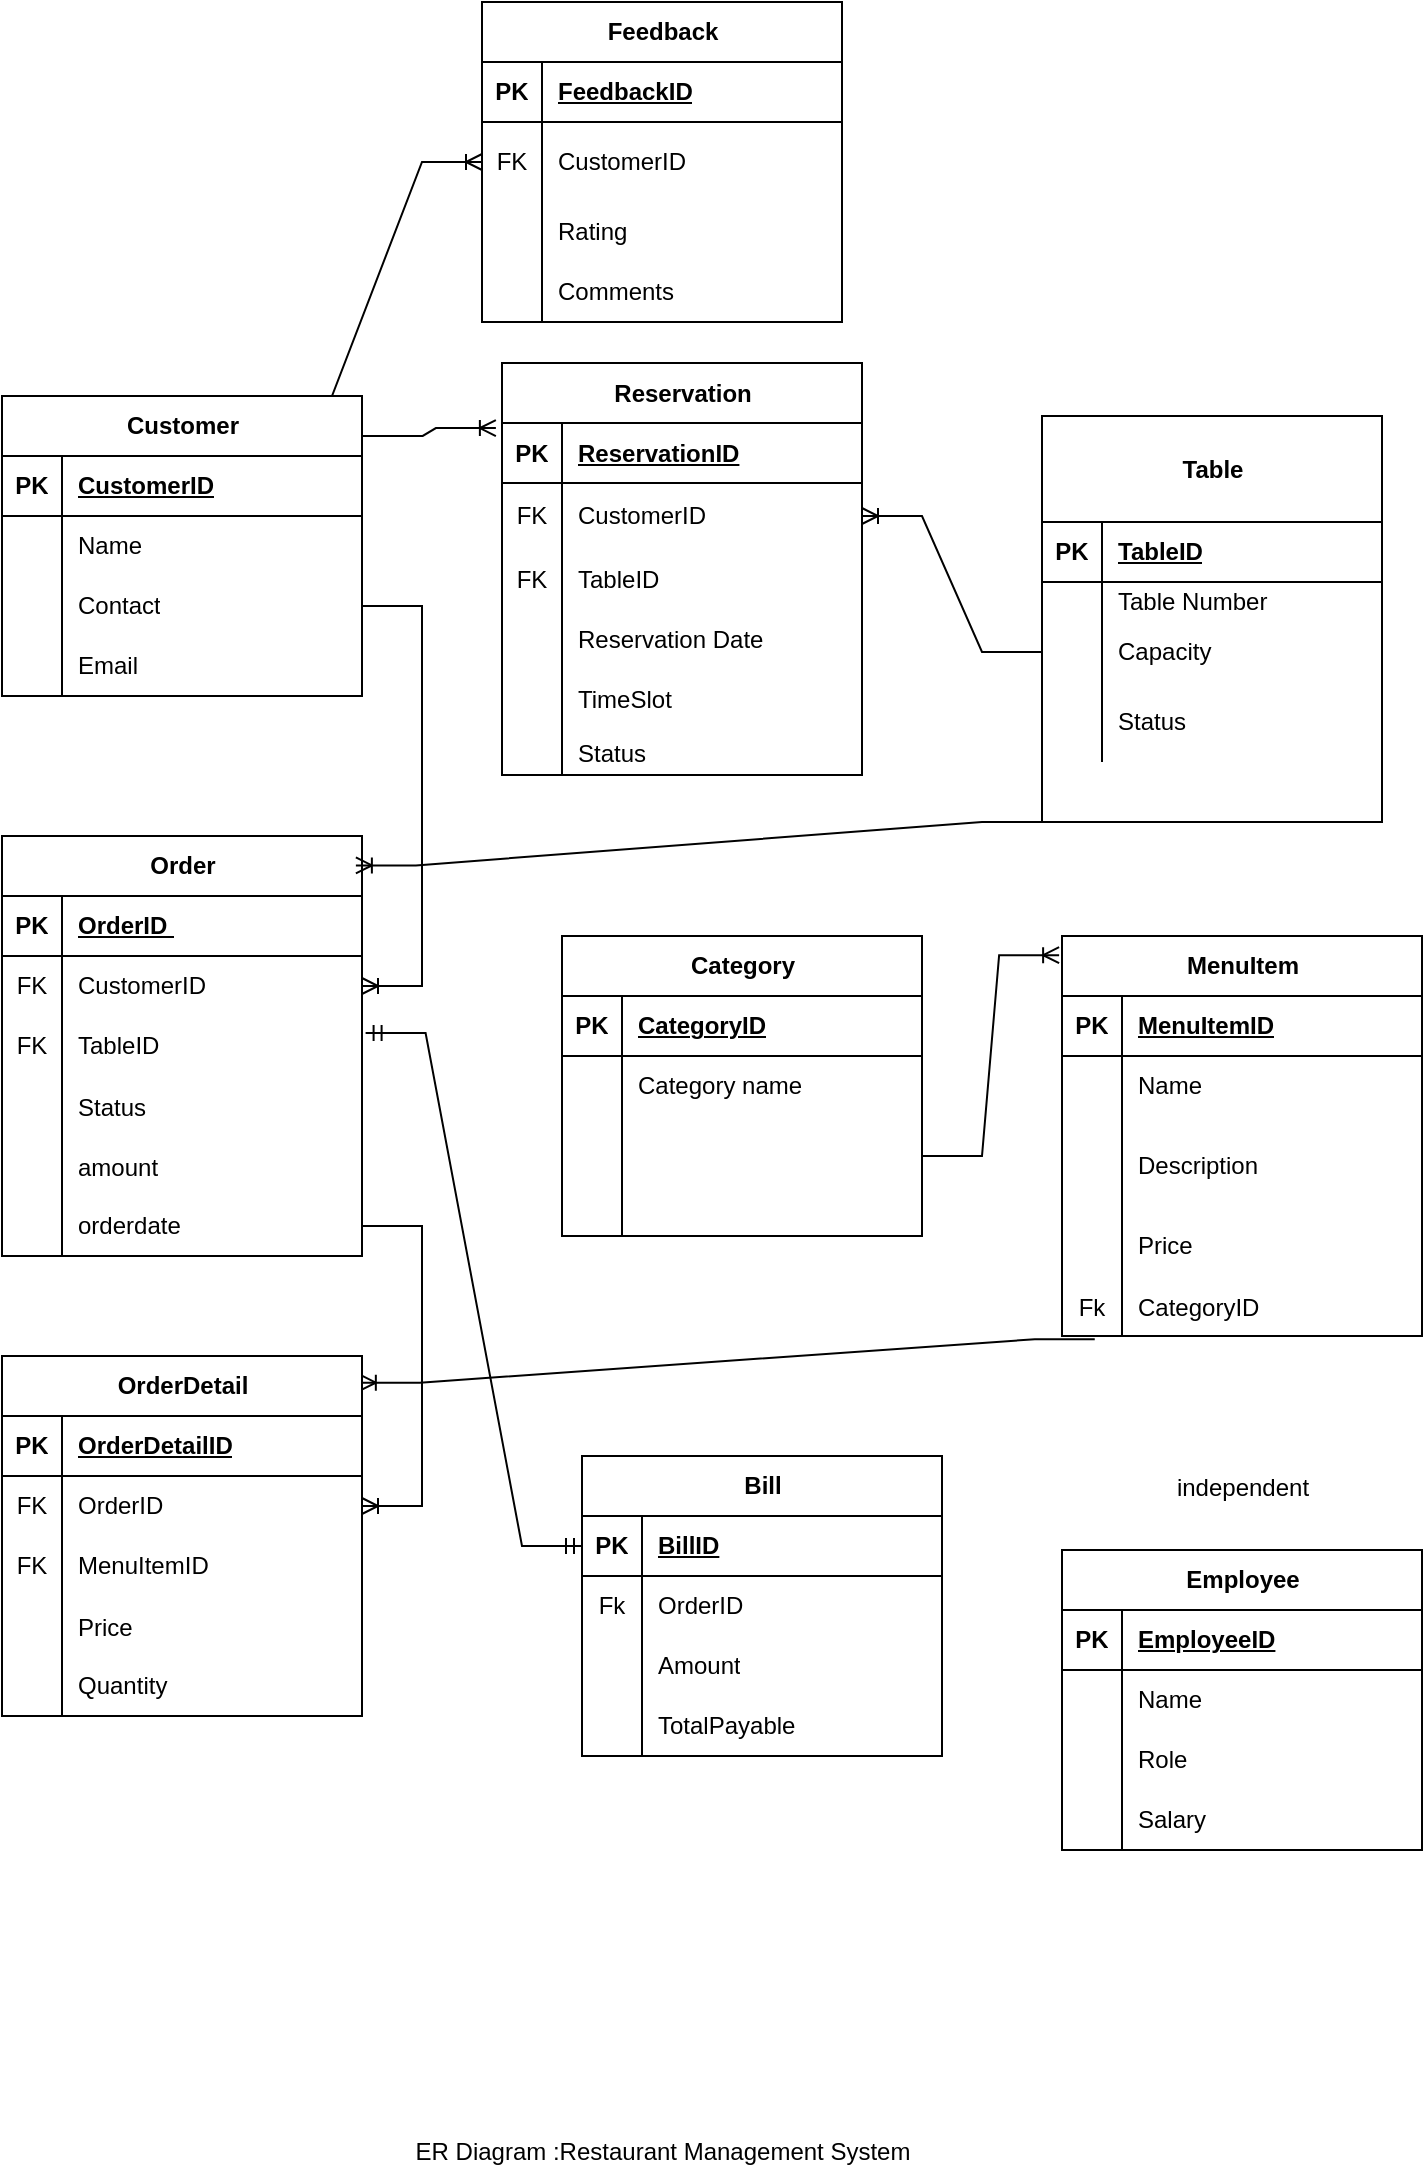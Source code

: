 <mxfile version="27.1.6">
  <diagram name="Page-1" id="VaC2xtaPojPF_uDMDgCk">
    <mxGraphModel dx="846" dy="432" grid="1" gridSize="10" guides="1" tooltips="1" connect="1" arrows="1" fold="1" page="1" pageScale="1" pageWidth="827" pageHeight="1169" math="0" shadow="0">
      <root>
        <mxCell id="0" />
        <mxCell id="1" parent="0" />
        <mxCell id="-1v3pkE5YroytRX9XdaU-161" value="" style="edgeStyle=entityRelationEdgeStyle;fontSize=12;html=1;endArrow=ERoneToMany;rounded=0;exitX=1;exitY=0.5;exitDx=0;exitDy=0;entryX=1;entryY=0.5;entryDx=0;entryDy=0;" edge="1" parent="1" source="-1v3pkE5YroytRX9XdaU-9" target="-1v3pkE5YroytRX9XdaU-71">
          <mxGeometry width="100" height="100" relative="1" as="geometry">
            <mxPoint x="290" y="337" as="sourcePoint" />
            <mxPoint x="280" y="497" as="targetPoint" />
          </mxGeometry>
        </mxCell>
        <mxCell id="-1v3pkE5YroytRX9XdaU-2" value="Customer" style="shape=table;startSize=30;container=1;collapsible=1;childLayout=tableLayout;fixedRows=1;rowLines=0;fontStyle=1;align=center;resizeLast=1;html=1;" vertex="1" parent="1">
          <mxGeometry x="70" y="207" width="180" height="150" as="geometry">
            <mxRectangle x="70" y="207" width="90" height="30" as="alternateBounds" />
          </mxGeometry>
        </mxCell>
        <mxCell id="-1v3pkE5YroytRX9XdaU-3" value="" style="shape=tableRow;horizontal=0;startSize=0;swimlaneHead=0;swimlaneBody=0;fillColor=none;collapsible=0;dropTarget=0;points=[[0,0.5],[1,0.5]];portConstraint=eastwest;top=0;left=0;right=0;bottom=1;" vertex="1" parent="-1v3pkE5YroytRX9XdaU-2">
          <mxGeometry y="30" width="180" height="30" as="geometry" />
        </mxCell>
        <mxCell id="-1v3pkE5YroytRX9XdaU-4" value="PK" style="shape=partialRectangle;connectable=0;fillColor=none;top=0;left=0;bottom=0;right=0;fontStyle=1;overflow=hidden;whiteSpace=wrap;html=1;" vertex="1" parent="-1v3pkE5YroytRX9XdaU-3">
          <mxGeometry width="30" height="30" as="geometry">
            <mxRectangle width="30" height="30" as="alternateBounds" />
          </mxGeometry>
        </mxCell>
        <mxCell id="-1v3pkE5YroytRX9XdaU-5" value="CustomerID" style="shape=partialRectangle;connectable=0;fillColor=none;top=0;left=0;bottom=0;right=0;align=left;spacingLeft=6;fontStyle=5;overflow=hidden;whiteSpace=wrap;html=1;" vertex="1" parent="-1v3pkE5YroytRX9XdaU-3">
          <mxGeometry x="30" width="150" height="30" as="geometry">
            <mxRectangle width="150" height="30" as="alternateBounds" />
          </mxGeometry>
        </mxCell>
        <mxCell id="-1v3pkE5YroytRX9XdaU-6" value="" style="shape=tableRow;horizontal=0;startSize=0;swimlaneHead=0;swimlaneBody=0;fillColor=none;collapsible=0;dropTarget=0;points=[[0,0.5],[1,0.5]];portConstraint=eastwest;top=0;left=0;right=0;bottom=0;" vertex="1" parent="-1v3pkE5YroytRX9XdaU-2">
          <mxGeometry y="60" width="180" height="30" as="geometry" />
        </mxCell>
        <mxCell id="-1v3pkE5YroytRX9XdaU-7" value="" style="shape=partialRectangle;connectable=0;fillColor=none;top=0;left=0;bottom=0;right=0;editable=1;overflow=hidden;whiteSpace=wrap;html=1;" vertex="1" parent="-1v3pkE5YroytRX9XdaU-6">
          <mxGeometry width="30" height="30" as="geometry">
            <mxRectangle width="30" height="30" as="alternateBounds" />
          </mxGeometry>
        </mxCell>
        <mxCell id="-1v3pkE5YroytRX9XdaU-8" value="Name" style="shape=partialRectangle;connectable=0;fillColor=none;top=0;left=0;bottom=0;right=0;align=left;spacingLeft=6;overflow=hidden;whiteSpace=wrap;html=1;" vertex="1" parent="-1v3pkE5YroytRX9XdaU-6">
          <mxGeometry x="30" width="150" height="30" as="geometry">
            <mxRectangle width="150" height="30" as="alternateBounds" />
          </mxGeometry>
        </mxCell>
        <mxCell id="-1v3pkE5YroytRX9XdaU-9" value="" style="shape=tableRow;horizontal=0;startSize=0;swimlaneHead=0;swimlaneBody=0;fillColor=none;collapsible=0;dropTarget=0;points=[[0,0.5],[1,0.5]];portConstraint=eastwest;top=0;left=0;right=0;bottom=0;" vertex="1" parent="-1v3pkE5YroytRX9XdaU-2">
          <mxGeometry y="90" width="180" height="30" as="geometry" />
        </mxCell>
        <mxCell id="-1v3pkE5YroytRX9XdaU-10" value="" style="shape=partialRectangle;connectable=0;fillColor=none;top=0;left=0;bottom=0;right=0;editable=1;overflow=hidden;whiteSpace=wrap;html=1;" vertex="1" parent="-1v3pkE5YroytRX9XdaU-9">
          <mxGeometry width="30" height="30" as="geometry">
            <mxRectangle width="30" height="30" as="alternateBounds" />
          </mxGeometry>
        </mxCell>
        <mxCell id="-1v3pkE5YroytRX9XdaU-11" value="Contact" style="shape=partialRectangle;connectable=0;fillColor=none;top=0;left=0;bottom=0;right=0;align=left;spacingLeft=6;overflow=hidden;whiteSpace=wrap;html=1;" vertex="1" parent="-1v3pkE5YroytRX9XdaU-9">
          <mxGeometry x="30" width="150" height="30" as="geometry">
            <mxRectangle width="150" height="30" as="alternateBounds" />
          </mxGeometry>
        </mxCell>
        <mxCell id="-1v3pkE5YroytRX9XdaU-12" value="" style="shape=tableRow;horizontal=0;startSize=0;swimlaneHead=0;swimlaneBody=0;fillColor=none;collapsible=0;dropTarget=0;points=[[0,0.5],[1,0.5]];portConstraint=eastwest;top=0;left=0;right=0;bottom=0;" vertex="1" parent="-1v3pkE5YroytRX9XdaU-2">
          <mxGeometry y="120" width="180" height="30" as="geometry" />
        </mxCell>
        <mxCell id="-1v3pkE5YroytRX9XdaU-13" value="" style="shape=partialRectangle;connectable=0;fillColor=none;top=0;left=0;bottom=0;right=0;editable=1;overflow=hidden;whiteSpace=wrap;html=1;" vertex="1" parent="-1v3pkE5YroytRX9XdaU-12">
          <mxGeometry width="30" height="30" as="geometry">
            <mxRectangle width="30" height="30" as="alternateBounds" />
          </mxGeometry>
        </mxCell>
        <mxCell id="-1v3pkE5YroytRX9XdaU-14" value="Email" style="shape=partialRectangle;connectable=0;fillColor=none;top=0;left=0;bottom=0;right=0;align=left;spacingLeft=6;overflow=hidden;whiteSpace=wrap;html=1;" vertex="1" parent="-1v3pkE5YroytRX9XdaU-12">
          <mxGeometry x="30" width="150" height="30" as="geometry">
            <mxRectangle width="150" height="30" as="alternateBounds" />
          </mxGeometry>
        </mxCell>
        <mxCell id="-1v3pkE5YroytRX9XdaU-15" value="MenuItem" style="shape=table;startSize=30;container=1;collapsible=1;childLayout=tableLayout;fixedRows=1;rowLines=0;fontStyle=1;align=center;resizeLast=1;html=1;" vertex="1" parent="1">
          <mxGeometry x="600" y="477" width="180" height="200" as="geometry">
            <mxRectangle x="600" y="477" width="90" height="30" as="alternateBounds" />
          </mxGeometry>
        </mxCell>
        <mxCell id="-1v3pkE5YroytRX9XdaU-16" value="" style="shape=tableRow;horizontal=0;startSize=0;swimlaneHead=0;swimlaneBody=0;fillColor=none;collapsible=0;dropTarget=0;points=[[0,0.5],[1,0.5]];portConstraint=eastwest;top=0;left=0;right=0;bottom=1;" vertex="1" parent="-1v3pkE5YroytRX9XdaU-15">
          <mxGeometry y="30" width="180" height="30" as="geometry" />
        </mxCell>
        <mxCell id="-1v3pkE5YroytRX9XdaU-17" value="PK" style="shape=partialRectangle;connectable=0;fillColor=none;top=0;left=0;bottom=0;right=0;fontStyle=1;overflow=hidden;whiteSpace=wrap;html=1;" vertex="1" parent="-1v3pkE5YroytRX9XdaU-16">
          <mxGeometry width="30" height="30" as="geometry">
            <mxRectangle width="30" height="30" as="alternateBounds" />
          </mxGeometry>
        </mxCell>
        <mxCell id="-1v3pkE5YroytRX9XdaU-18" value="MenuItemID" style="shape=partialRectangle;connectable=0;fillColor=none;top=0;left=0;bottom=0;right=0;align=left;spacingLeft=6;fontStyle=5;overflow=hidden;whiteSpace=wrap;html=1;" vertex="1" parent="-1v3pkE5YroytRX9XdaU-16">
          <mxGeometry x="30" width="150" height="30" as="geometry">
            <mxRectangle width="150" height="30" as="alternateBounds" />
          </mxGeometry>
        </mxCell>
        <mxCell id="-1v3pkE5YroytRX9XdaU-19" value="" style="shape=tableRow;horizontal=0;startSize=0;swimlaneHead=0;swimlaneBody=0;fillColor=none;collapsible=0;dropTarget=0;points=[[0,0.5],[1,0.5]];portConstraint=eastwest;top=0;left=0;right=0;bottom=0;" vertex="1" parent="-1v3pkE5YroytRX9XdaU-15">
          <mxGeometry y="60" width="180" height="30" as="geometry" />
        </mxCell>
        <mxCell id="-1v3pkE5YroytRX9XdaU-20" value="" style="shape=partialRectangle;connectable=0;fillColor=none;top=0;left=0;bottom=0;right=0;editable=1;overflow=hidden;whiteSpace=wrap;html=1;" vertex="1" parent="-1v3pkE5YroytRX9XdaU-19">
          <mxGeometry width="30" height="30" as="geometry">
            <mxRectangle width="30" height="30" as="alternateBounds" />
          </mxGeometry>
        </mxCell>
        <mxCell id="-1v3pkE5YroytRX9XdaU-21" value="Name" style="shape=partialRectangle;connectable=0;fillColor=none;top=0;left=0;bottom=0;right=0;align=left;spacingLeft=6;overflow=hidden;whiteSpace=wrap;html=1;" vertex="1" parent="-1v3pkE5YroytRX9XdaU-19">
          <mxGeometry x="30" width="150" height="30" as="geometry">
            <mxRectangle width="150" height="30" as="alternateBounds" />
          </mxGeometry>
        </mxCell>
        <mxCell id="-1v3pkE5YroytRX9XdaU-22" value="" style="shape=tableRow;horizontal=0;startSize=0;swimlaneHead=0;swimlaneBody=0;fillColor=none;collapsible=0;dropTarget=0;points=[[0,0.5],[1,0.5]];portConstraint=eastwest;top=0;left=0;right=0;bottom=0;" vertex="1" parent="-1v3pkE5YroytRX9XdaU-15">
          <mxGeometry y="90" width="180" height="50" as="geometry" />
        </mxCell>
        <mxCell id="-1v3pkE5YroytRX9XdaU-23" value="" style="shape=partialRectangle;connectable=0;fillColor=none;top=0;left=0;bottom=0;right=0;editable=1;overflow=hidden;whiteSpace=wrap;html=1;" vertex="1" parent="-1v3pkE5YroytRX9XdaU-22">
          <mxGeometry width="30" height="50" as="geometry">
            <mxRectangle width="30" height="50" as="alternateBounds" />
          </mxGeometry>
        </mxCell>
        <mxCell id="-1v3pkE5YroytRX9XdaU-24" value="Description&amp;nbsp;" style="shape=partialRectangle;connectable=0;fillColor=none;top=0;left=0;bottom=0;right=0;align=left;spacingLeft=6;overflow=hidden;whiteSpace=wrap;html=1;" vertex="1" parent="-1v3pkE5YroytRX9XdaU-22">
          <mxGeometry x="30" width="150" height="50" as="geometry">
            <mxRectangle width="150" height="50" as="alternateBounds" />
          </mxGeometry>
        </mxCell>
        <mxCell id="-1v3pkE5YroytRX9XdaU-25" value="" style="shape=tableRow;horizontal=0;startSize=0;swimlaneHead=0;swimlaneBody=0;fillColor=none;collapsible=0;dropTarget=0;points=[[0,0.5],[1,0.5]];portConstraint=eastwest;top=0;left=0;right=0;bottom=0;" vertex="1" parent="-1v3pkE5YroytRX9XdaU-15">
          <mxGeometry y="140" width="180" height="30" as="geometry" />
        </mxCell>
        <mxCell id="-1v3pkE5YroytRX9XdaU-26" value="" style="shape=partialRectangle;connectable=0;fillColor=none;top=0;left=0;bottom=0;right=0;editable=1;overflow=hidden;whiteSpace=wrap;html=1;" vertex="1" parent="-1v3pkE5YroytRX9XdaU-25">
          <mxGeometry width="30" height="30" as="geometry">
            <mxRectangle width="30" height="30" as="alternateBounds" />
          </mxGeometry>
        </mxCell>
        <mxCell id="-1v3pkE5YroytRX9XdaU-27" value="Price" style="shape=partialRectangle;connectable=0;fillColor=none;top=0;left=0;bottom=0;right=0;align=left;spacingLeft=6;overflow=hidden;whiteSpace=wrap;html=1;" vertex="1" parent="-1v3pkE5YroytRX9XdaU-25">
          <mxGeometry x="30" width="150" height="30" as="geometry">
            <mxRectangle width="150" height="30" as="alternateBounds" />
          </mxGeometry>
        </mxCell>
        <mxCell id="-1v3pkE5YroytRX9XdaU-86" value="" style="shape=tableRow;horizontal=0;startSize=0;swimlaneHead=0;swimlaneBody=0;fillColor=none;collapsible=0;dropTarget=0;points=[[0,0.5],[1,0.5]];portConstraint=eastwest;top=0;left=0;right=0;bottom=0;" vertex="1" parent="-1v3pkE5YroytRX9XdaU-15">
          <mxGeometry y="170" width="180" height="30" as="geometry" />
        </mxCell>
        <mxCell id="-1v3pkE5YroytRX9XdaU-87" value="Fk" style="shape=partialRectangle;connectable=0;fillColor=none;top=0;left=0;bottom=0;right=0;editable=1;overflow=hidden;" vertex="1" parent="-1v3pkE5YroytRX9XdaU-86">
          <mxGeometry width="30" height="30" as="geometry">
            <mxRectangle width="30" height="30" as="alternateBounds" />
          </mxGeometry>
        </mxCell>
        <mxCell id="-1v3pkE5YroytRX9XdaU-88" value="CategoryID" style="shape=partialRectangle;connectable=0;fillColor=none;top=0;left=0;bottom=0;right=0;align=left;spacingLeft=6;overflow=hidden;" vertex="1" parent="-1v3pkE5YroytRX9XdaU-86">
          <mxGeometry x="30" width="150" height="30" as="geometry">
            <mxRectangle width="150" height="30" as="alternateBounds" />
          </mxGeometry>
        </mxCell>
        <mxCell id="-1v3pkE5YroytRX9XdaU-28" value="Table" style="shape=table;startSize=53;container=1;collapsible=1;childLayout=tableLayout;fixedRows=1;rowLines=0;fontStyle=1;align=center;resizeLast=1;html=1;" vertex="1" parent="1">
          <mxGeometry x="590" y="217" width="170" height="203" as="geometry">
            <mxRectangle x="590" y="217" width="70" height="30" as="alternateBounds" />
          </mxGeometry>
        </mxCell>
        <mxCell id="-1v3pkE5YroytRX9XdaU-29" value="" style="shape=tableRow;horizontal=0;startSize=0;swimlaneHead=0;swimlaneBody=0;fillColor=none;collapsible=0;dropTarget=0;points=[[0,0.5],[1,0.5]];portConstraint=eastwest;top=0;left=0;right=0;bottom=1;" vertex="1" parent="-1v3pkE5YroytRX9XdaU-28">
          <mxGeometry y="53" width="170" height="30" as="geometry" />
        </mxCell>
        <mxCell id="-1v3pkE5YroytRX9XdaU-30" value="PK" style="shape=partialRectangle;connectable=0;fillColor=none;top=0;left=0;bottom=0;right=0;fontStyle=1;overflow=hidden;whiteSpace=wrap;html=1;" vertex="1" parent="-1v3pkE5YroytRX9XdaU-29">
          <mxGeometry width="30" height="30" as="geometry">
            <mxRectangle width="30" height="30" as="alternateBounds" />
          </mxGeometry>
        </mxCell>
        <mxCell id="-1v3pkE5YroytRX9XdaU-31" value="TableID" style="shape=partialRectangle;connectable=0;fillColor=none;top=0;left=0;bottom=0;right=0;align=left;spacingLeft=6;fontStyle=5;overflow=hidden;whiteSpace=wrap;html=1;" vertex="1" parent="-1v3pkE5YroytRX9XdaU-29">
          <mxGeometry x="30" width="140" height="30" as="geometry">
            <mxRectangle width="140" height="30" as="alternateBounds" />
          </mxGeometry>
        </mxCell>
        <mxCell id="-1v3pkE5YroytRX9XdaU-32" value="" style="shape=tableRow;horizontal=0;startSize=0;swimlaneHead=0;swimlaneBody=0;fillColor=none;collapsible=0;dropTarget=0;points=[[0,0.5],[1,0.5]];portConstraint=eastwest;top=0;left=0;right=0;bottom=0;" vertex="1" parent="-1v3pkE5YroytRX9XdaU-28">
          <mxGeometry y="83" width="170" height="20" as="geometry" />
        </mxCell>
        <mxCell id="-1v3pkE5YroytRX9XdaU-33" value="" style="shape=partialRectangle;connectable=0;fillColor=none;top=0;left=0;bottom=0;right=0;editable=1;overflow=hidden;whiteSpace=wrap;html=1;" vertex="1" parent="-1v3pkE5YroytRX9XdaU-32">
          <mxGeometry width="30" height="20" as="geometry">
            <mxRectangle width="30" height="20" as="alternateBounds" />
          </mxGeometry>
        </mxCell>
        <mxCell id="-1v3pkE5YroytRX9XdaU-34" value="Table Number" style="shape=partialRectangle;connectable=0;fillColor=none;top=0;left=0;bottom=0;right=0;align=left;spacingLeft=6;overflow=hidden;whiteSpace=wrap;html=1;" vertex="1" parent="-1v3pkE5YroytRX9XdaU-32">
          <mxGeometry x="30" width="140" height="20" as="geometry">
            <mxRectangle width="140" height="20" as="alternateBounds" />
          </mxGeometry>
        </mxCell>
        <mxCell id="-1v3pkE5YroytRX9XdaU-35" value="" style="shape=tableRow;horizontal=0;startSize=0;swimlaneHead=0;swimlaneBody=0;fillColor=none;collapsible=0;dropTarget=0;points=[[0,0.5],[1,0.5]];portConstraint=eastwest;top=0;left=0;right=0;bottom=0;" vertex="1" parent="-1v3pkE5YroytRX9XdaU-28">
          <mxGeometry y="103" width="170" height="30" as="geometry" />
        </mxCell>
        <mxCell id="-1v3pkE5YroytRX9XdaU-36" value="" style="shape=partialRectangle;connectable=0;fillColor=none;top=0;left=0;bottom=0;right=0;editable=1;overflow=hidden;whiteSpace=wrap;html=1;" vertex="1" parent="-1v3pkE5YroytRX9XdaU-35">
          <mxGeometry width="30" height="30" as="geometry">
            <mxRectangle width="30" height="30" as="alternateBounds" />
          </mxGeometry>
        </mxCell>
        <mxCell id="-1v3pkE5YroytRX9XdaU-37" value="Capacity" style="shape=partialRectangle;connectable=0;fillColor=none;top=0;left=0;bottom=0;right=0;align=left;spacingLeft=6;overflow=hidden;whiteSpace=wrap;html=1;" vertex="1" parent="-1v3pkE5YroytRX9XdaU-35">
          <mxGeometry x="30" width="140" height="30" as="geometry">
            <mxRectangle width="140" height="30" as="alternateBounds" />
          </mxGeometry>
        </mxCell>
        <mxCell id="-1v3pkE5YroytRX9XdaU-38" value="" style="shape=tableRow;horizontal=0;startSize=0;swimlaneHead=0;swimlaneBody=0;fillColor=none;collapsible=0;dropTarget=0;points=[[0,0.5],[1,0.5]];portConstraint=eastwest;top=0;left=0;right=0;bottom=0;" vertex="1" parent="-1v3pkE5YroytRX9XdaU-28">
          <mxGeometry y="133" width="170" height="40" as="geometry" />
        </mxCell>
        <mxCell id="-1v3pkE5YroytRX9XdaU-39" value="" style="shape=partialRectangle;connectable=0;fillColor=none;top=0;left=0;bottom=0;right=0;editable=1;overflow=hidden;whiteSpace=wrap;html=1;" vertex="1" parent="-1v3pkE5YroytRX9XdaU-38">
          <mxGeometry width="30" height="40" as="geometry">
            <mxRectangle width="30" height="40" as="alternateBounds" />
          </mxGeometry>
        </mxCell>
        <mxCell id="-1v3pkE5YroytRX9XdaU-40" value="Status" style="shape=partialRectangle;connectable=0;fillColor=none;top=0;left=0;bottom=0;right=0;align=left;spacingLeft=6;overflow=hidden;whiteSpace=wrap;html=1;" vertex="1" parent="-1v3pkE5YroytRX9XdaU-38">
          <mxGeometry x="30" width="140" height="40" as="geometry">
            <mxRectangle width="140" height="40" as="alternateBounds" />
          </mxGeometry>
        </mxCell>
        <mxCell id="-1v3pkE5YroytRX9XdaU-41" value="Category" style="shape=table;startSize=30;container=1;collapsible=1;childLayout=tableLayout;fixedRows=1;rowLines=0;fontStyle=1;align=center;resizeLast=1;html=1;" vertex="1" parent="1">
          <mxGeometry x="350" y="477" width="180" height="150" as="geometry">
            <mxRectangle x="320" y="340" width="90" height="30" as="alternateBounds" />
          </mxGeometry>
        </mxCell>
        <mxCell id="-1v3pkE5YroytRX9XdaU-42" value="" style="shape=tableRow;horizontal=0;startSize=0;swimlaneHead=0;swimlaneBody=0;fillColor=none;collapsible=0;dropTarget=0;points=[[0,0.5],[1,0.5]];portConstraint=eastwest;top=0;left=0;right=0;bottom=1;" vertex="1" parent="-1v3pkE5YroytRX9XdaU-41">
          <mxGeometry y="30" width="180" height="30" as="geometry" />
        </mxCell>
        <mxCell id="-1v3pkE5YroytRX9XdaU-43" value="PK" style="shape=partialRectangle;connectable=0;fillColor=none;top=0;left=0;bottom=0;right=0;fontStyle=1;overflow=hidden;whiteSpace=wrap;html=1;" vertex="1" parent="-1v3pkE5YroytRX9XdaU-42">
          <mxGeometry width="30" height="30" as="geometry">
            <mxRectangle width="30" height="30" as="alternateBounds" />
          </mxGeometry>
        </mxCell>
        <mxCell id="-1v3pkE5YroytRX9XdaU-44" value="CategoryID" style="shape=partialRectangle;connectable=0;fillColor=none;top=0;left=0;bottom=0;right=0;align=left;spacingLeft=6;fontStyle=5;overflow=hidden;whiteSpace=wrap;html=1;" vertex="1" parent="-1v3pkE5YroytRX9XdaU-42">
          <mxGeometry x="30" width="150" height="30" as="geometry">
            <mxRectangle width="150" height="30" as="alternateBounds" />
          </mxGeometry>
        </mxCell>
        <mxCell id="-1v3pkE5YroytRX9XdaU-45" value="" style="shape=tableRow;horizontal=0;startSize=0;swimlaneHead=0;swimlaneBody=0;fillColor=none;collapsible=0;dropTarget=0;points=[[0,0.5],[1,0.5]];portConstraint=eastwest;top=0;left=0;right=0;bottom=0;" vertex="1" parent="-1v3pkE5YroytRX9XdaU-41">
          <mxGeometry y="60" width="180" height="30" as="geometry" />
        </mxCell>
        <mxCell id="-1v3pkE5YroytRX9XdaU-46" value="" style="shape=partialRectangle;connectable=0;fillColor=none;top=0;left=0;bottom=0;right=0;editable=1;overflow=hidden;whiteSpace=wrap;html=1;" vertex="1" parent="-1v3pkE5YroytRX9XdaU-45">
          <mxGeometry width="30" height="30" as="geometry">
            <mxRectangle width="30" height="30" as="alternateBounds" />
          </mxGeometry>
        </mxCell>
        <mxCell id="-1v3pkE5YroytRX9XdaU-47" value="Category name" style="shape=partialRectangle;connectable=0;fillColor=none;top=0;left=0;bottom=0;right=0;align=left;spacingLeft=6;overflow=hidden;whiteSpace=wrap;html=1;" vertex="1" parent="-1v3pkE5YroytRX9XdaU-45">
          <mxGeometry x="30" width="150" height="30" as="geometry">
            <mxRectangle width="150" height="30" as="alternateBounds" />
          </mxGeometry>
        </mxCell>
        <mxCell id="-1v3pkE5YroytRX9XdaU-48" value="" style="shape=tableRow;horizontal=0;startSize=0;swimlaneHead=0;swimlaneBody=0;fillColor=none;collapsible=0;dropTarget=0;points=[[0,0.5],[1,0.5]];portConstraint=eastwest;top=0;left=0;right=0;bottom=0;" vertex="1" parent="-1v3pkE5YroytRX9XdaU-41">
          <mxGeometry y="90" width="180" height="30" as="geometry" />
        </mxCell>
        <mxCell id="-1v3pkE5YroytRX9XdaU-49" value="" style="shape=partialRectangle;connectable=0;fillColor=none;top=0;left=0;bottom=0;right=0;editable=1;overflow=hidden;whiteSpace=wrap;html=1;" vertex="1" parent="-1v3pkE5YroytRX9XdaU-48">
          <mxGeometry width="30" height="30" as="geometry">
            <mxRectangle width="30" height="30" as="alternateBounds" />
          </mxGeometry>
        </mxCell>
        <mxCell id="-1v3pkE5YroytRX9XdaU-50" value="" style="shape=partialRectangle;connectable=0;fillColor=none;top=0;left=0;bottom=0;right=0;align=left;spacingLeft=6;overflow=hidden;whiteSpace=wrap;html=1;" vertex="1" parent="-1v3pkE5YroytRX9XdaU-48">
          <mxGeometry x="30" width="150" height="30" as="geometry">
            <mxRectangle width="150" height="30" as="alternateBounds" />
          </mxGeometry>
        </mxCell>
        <mxCell id="-1v3pkE5YroytRX9XdaU-51" value="" style="shape=tableRow;horizontal=0;startSize=0;swimlaneHead=0;swimlaneBody=0;fillColor=none;collapsible=0;dropTarget=0;points=[[0,0.5],[1,0.5]];portConstraint=eastwest;top=0;left=0;right=0;bottom=0;" vertex="1" parent="-1v3pkE5YroytRX9XdaU-41">
          <mxGeometry y="120" width="180" height="30" as="geometry" />
        </mxCell>
        <mxCell id="-1v3pkE5YroytRX9XdaU-52" value="" style="shape=partialRectangle;connectable=0;fillColor=none;top=0;left=0;bottom=0;right=0;editable=1;overflow=hidden;whiteSpace=wrap;html=1;" vertex="1" parent="-1v3pkE5YroytRX9XdaU-51">
          <mxGeometry width="30" height="30" as="geometry">
            <mxRectangle width="30" height="30" as="alternateBounds" />
          </mxGeometry>
        </mxCell>
        <mxCell id="-1v3pkE5YroytRX9XdaU-53" value="" style="shape=partialRectangle;connectable=0;fillColor=none;top=0;left=0;bottom=0;right=0;align=left;spacingLeft=6;overflow=hidden;whiteSpace=wrap;html=1;" vertex="1" parent="-1v3pkE5YroytRX9XdaU-51">
          <mxGeometry x="30" width="150" height="30" as="geometry">
            <mxRectangle width="150" height="30" as="alternateBounds" />
          </mxGeometry>
        </mxCell>
        <mxCell id="-1v3pkE5YroytRX9XdaU-54" value="Reservation" style="shape=table;startSize=30;container=1;collapsible=1;childLayout=tableLayout;fixedRows=1;rowLines=0;fontStyle=1;align=center;resizeLast=1;html=1;" vertex="1" parent="1">
          <mxGeometry x="320" y="190.5" width="180" height="206" as="geometry">
            <mxRectangle x="320" y="190.5" width="100" height="30" as="alternateBounds" />
          </mxGeometry>
        </mxCell>
        <mxCell id="-1v3pkE5YroytRX9XdaU-55" value="" style="shape=tableRow;horizontal=0;startSize=0;swimlaneHead=0;swimlaneBody=0;fillColor=none;collapsible=0;dropTarget=0;points=[[0,0.5],[1,0.5]];portConstraint=eastwest;top=0;left=0;right=0;bottom=1;" vertex="1" parent="-1v3pkE5YroytRX9XdaU-54">
          <mxGeometry y="30" width="180" height="30" as="geometry" />
        </mxCell>
        <mxCell id="-1v3pkE5YroytRX9XdaU-56" value="PK" style="shape=partialRectangle;connectable=0;fillColor=none;top=0;left=0;bottom=0;right=0;fontStyle=1;overflow=hidden;whiteSpace=wrap;html=1;" vertex="1" parent="-1v3pkE5YroytRX9XdaU-55">
          <mxGeometry width="30" height="30" as="geometry">
            <mxRectangle width="30" height="30" as="alternateBounds" />
          </mxGeometry>
        </mxCell>
        <mxCell id="-1v3pkE5YroytRX9XdaU-57" value="ReservationID" style="shape=partialRectangle;connectable=0;fillColor=none;top=0;left=0;bottom=0;right=0;align=left;spacingLeft=6;fontStyle=5;overflow=hidden;whiteSpace=wrap;html=1;" vertex="1" parent="-1v3pkE5YroytRX9XdaU-55">
          <mxGeometry x="30" width="150" height="30" as="geometry">
            <mxRectangle width="150" height="30" as="alternateBounds" />
          </mxGeometry>
        </mxCell>
        <mxCell id="-1v3pkE5YroytRX9XdaU-58" value="" style="shape=tableRow;horizontal=0;startSize=0;swimlaneHead=0;swimlaneBody=0;fillColor=none;collapsible=0;dropTarget=0;points=[[0,0.5],[1,0.5]];portConstraint=eastwest;top=0;left=0;right=0;bottom=0;" vertex="1" parent="-1v3pkE5YroytRX9XdaU-54">
          <mxGeometry y="60" width="180" height="33" as="geometry" />
        </mxCell>
        <mxCell id="-1v3pkE5YroytRX9XdaU-59" value="FK" style="shape=partialRectangle;connectable=0;fillColor=none;top=0;left=0;bottom=0;right=0;editable=1;overflow=hidden;whiteSpace=wrap;html=1;" vertex="1" parent="-1v3pkE5YroytRX9XdaU-58">
          <mxGeometry width="30" height="33" as="geometry">
            <mxRectangle width="30" height="33" as="alternateBounds" />
          </mxGeometry>
        </mxCell>
        <mxCell id="-1v3pkE5YroytRX9XdaU-60" value="CustomerID" style="shape=partialRectangle;connectable=0;fillColor=none;top=0;left=0;bottom=0;right=0;align=left;spacingLeft=6;overflow=hidden;whiteSpace=wrap;html=1;" vertex="1" parent="-1v3pkE5YroytRX9XdaU-58">
          <mxGeometry x="30" width="150" height="33" as="geometry">
            <mxRectangle width="150" height="33" as="alternateBounds" />
          </mxGeometry>
        </mxCell>
        <mxCell id="-1v3pkE5YroytRX9XdaU-61" value="" style="shape=tableRow;horizontal=0;startSize=0;swimlaneHead=0;swimlaneBody=0;fillColor=none;collapsible=0;dropTarget=0;points=[[0,0.5],[1,0.5]];portConstraint=eastwest;top=0;left=0;right=0;bottom=0;" vertex="1" parent="-1v3pkE5YroytRX9XdaU-54">
          <mxGeometry y="93" width="180" height="30" as="geometry" />
        </mxCell>
        <mxCell id="-1v3pkE5YroytRX9XdaU-62" value="FK" style="shape=partialRectangle;connectable=0;fillColor=none;top=0;left=0;bottom=0;right=0;editable=1;overflow=hidden;whiteSpace=wrap;html=1;" vertex="1" parent="-1v3pkE5YroytRX9XdaU-61">
          <mxGeometry width="30" height="30" as="geometry">
            <mxRectangle width="30" height="30" as="alternateBounds" />
          </mxGeometry>
        </mxCell>
        <mxCell id="-1v3pkE5YroytRX9XdaU-63" value="TableID" style="shape=partialRectangle;connectable=0;fillColor=none;top=0;left=0;bottom=0;right=0;align=left;spacingLeft=6;overflow=hidden;whiteSpace=wrap;html=1;" vertex="1" parent="-1v3pkE5YroytRX9XdaU-61">
          <mxGeometry x="30" width="150" height="30" as="geometry">
            <mxRectangle width="150" height="30" as="alternateBounds" />
          </mxGeometry>
        </mxCell>
        <mxCell id="-1v3pkE5YroytRX9XdaU-64" value="" style="shape=tableRow;horizontal=0;startSize=0;swimlaneHead=0;swimlaneBody=0;fillColor=none;collapsible=0;dropTarget=0;points=[[0,0.5],[1,0.5]];portConstraint=eastwest;top=0;left=0;right=0;bottom=0;" vertex="1" parent="-1v3pkE5YroytRX9XdaU-54">
          <mxGeometry y="123" width="180" height="30" as="geometry" />
        </mxCell>
        <mxCell id="-1v3pkE5YroytRX9XdaU-65" value="" style="shape=partialRectangle;connectable=0;fillColor=none;top=0;left=0;bottom=0;right=0;editable=1;overflow=hidden;whiteSpace=wrap;html=1;" vertex="1" parent="-1v3pkE5YroytRX9XdaU-64">
          <mxGeometry width="30" height="30" as="geometry">
            <mxRectangle width="30" height="30" as="alternateBounds" />
          </mxGeometry>
        </mxCell>
        <mxCell id="-1v3pkE5YroytRX9XdaU-66" value="Reservation Date" style="shape=partialRectangle;connectable=0;fillColor=none;top=0;left=0;bottom=0;right=0;align=left;spacingLeft=6;overflow=hidden;whiteSpace=wrap;html=1;" vertex="1" parent="-1v3pkE5YroytRX9XdaU-64">
          <mxGeometry x="30" width="150" height="30" as="geometry">
            <mxRectangle width="150" height="30" as="alternateBounds" />
          </mxGeometry>
        </mxCell>
        <mxCell id="-1v3pkE5YroytRX9XdaU-80" value="" style="shape=tableRow;horizontal=0;startSize=0;swimlaneHead=0;swimlaneBody=0;fillColor=none;collapsible=0;dropTarget=0;points=[[0,0.5],[1,0.5]];portConstraint=eastwest;top=0;left=0;right=0;bottom=0;" vertex="1" parent="-1v3pkE5YroytRX9XdaU-54">
          <mxGeometry y="153" width="180" height="30" as="geometry" />
        </mxCell>
        <mxCell id="-1v3pkE5YroytRX9XdaU-81" value="" style="shape=partialRectangle;connectable=0;fillColor=none;top=0;left=0;bottom=0;right=0;fontStyle=0;overflow=hidden;whiteSpace=wrap;html=1;" vertex="1" parent="-1v3pkE5YroytRX9XdaU-80">
          <mxGeometry width="30" height="30" as="geometry">
            <mxRectangle width="30" height="30" as="alternateBounds" />
          </mxGeometry>
        </mxCell>
        <mxCell id="-1v3pkE5YroytRX9XdaU-82" value="TimeSlot&amp;nbsp;" style="shape=partialRectangle;connectable=0;fillColor=none;top=0;left=0;bottom=0;right=0;align=left;spacingLeft=6;fontStyle=0;overflow=hidden;whiteSpace=wrap;html=1;" vertex="1" parent="-1v3pkE5YroytRX9XdaU-80">
          <mxGeometry x="30" width="150" height="30" as="geometry">
            <mxRectangle width="150" height="30" as="alternateBounds" />
          </mxGeometry>
        </mxCell>
        <mxCell id="-1v3pkE5YroytRX9XdaU-83" value="" style="shape=tableRow;horizontal=0;startSize=0;swimlaneHead=0;swimlaneBody=0;fillColor=none;collapsible=0;dropTarget=0;points=[[0,0.5],[1,0.5]];portConstraint=eastwest;top=0;left=0;right=0;bottom=0;" vertex="1" parent="-1v3pkE5YroytRX9XdaU-54">
          <mxGeometry y="183" width="180" height="23" as="geometry" />
        </mxCell>
        <mxCell id="-1v3pkE5YroytRX9XdaU-84" value="" style="shape=partialRectangle;connectable=0;fillColor=none;top=0;left=0;bottom=0;right=0;editable=1;overflow=hidden;" vertex="1" parent="-1v3pkE5YroytRX9XdaU-83">
          <mxGeometry width="30" height="23" as="geometry">
            <mxRectangle width="30" height="23" as="alternateBounds" />
          </mxGeometry>
        </mxCell>
        <mxCell id="-1v3pkE5YroytRX9XdaU-85" value="Status" style="shape=partialRectangle;connectable=0;fillColor=none;top=0;left=0;bottom=0;right=0;align=left;spacingLeft=6;overflow=hidden;" vertex="1" parent="-1v3pkE5YroytRX9XdaU-83">
          <mxGeometry x="30" width="150" height="23" as="geometry">
            <mxRectangle width="150" height="23" as="alternateBounds" />
          </mxGeometry>
        </mxCell>
        <mxCell id="-1v3pkE5YroytRX9XdaU-67" value="Order" style="shape=table;startSize=30;container=1;collapsible=1;childLayout=tableLayout;fixedRows=1;rowLines=0;fontStyle=1;align=center;resizeLast=1;html=1;" vertex="1" parent="1">
          <mxGeometry x="70" y="427" width="180" height="210" as="geometry">
            <mxRectangle x="70" y="427" width="70" height="30" as="alternateBounds" />
          </mxGeometry>
        </mxCell>
        <mxCell id="-1v3pkE5YroytRX9XdaU-68" value="" style="shape=tableRow;horizontal=0;startSize=0;swimlaneHead=0;swimlaneBody=0;fillColor=none;collapsible=0;dropTarget=0;points=[[0,0.5],[1,0.5]];portConstraint=eastwest;top=0;left=0;right=0;bottom=1;" vertex="1" parent="-1v3pkE5YroytRX9XdaU-67">
          <mxGeometry y="30" width="180" height="30" as="geometry" />
        </mxCell>
        <mxCell id="-1v3pkE5YroytRX9XdaU-69" value="PK" style="shape=partialRectangle;connectable=0;fillColor=none;top=0;left=0;bottom=0;right=0;fontStyle=1;overflow=hidden;whiteSpace=wrap;html=1;" vertex="1" parent="-1v3pkE5YroytRX9XdaU-68">
          <mxGeometry width="30" height="30" as="geometry">
            <mxRectangle width="30" height="30" as="alternateBounds" />
          </mxGeometry>
        </mxCell>
        <mxCell id="-1v3pkE5YroytRX9XdaU-70" value="OrderID&amp;nbsp;" style="shape=partialRectangle;connectable=0;fillColor=none;top=0;left=0;bottom=0;right=0;align=left;spacingLeft=6;fontStyle=5;overflow=hidden;whiteSpace=wrap;html=1;" vertex="1" parent="-1v3pkE5YroytRX9XdaU-68">
          <mxGeometry x="30" width="150" height="30" as="geometry">
            <mxRectangle width="150" height="30" as="alternateBounds" />
          </mxGeometry>
        </mxCell>
        <mxCell id="-1v3pkE5YroytRX9XdaU-71" value="" style="shape=tableRow;horizontal=0;startSize=0;swimlaneHead=0;swimlaneBody=0;fillColor=none;collapsible=0;dropTarget=0;points=[[0,0.5],[1,0.5]];portConstraint=eastwest;top=0;left=0;right=0;bottom=0;" vertex="1" parent="-1v3pkE5YroytRX9XdaU-67">
          <mxGeometry y="60" width="180" height="30" as="geometry" />
        </mxCell>
        <mxCell id="-1v3pkE5YroytRX9XdaU-72" value="FK" style="shape=partialRectangle;connectable=0;fillColor=none;top=0;left=0;bottom=0;right=0;editable=1;overflow=hidden;whiteSpace=wrap;html=1;" vertex="1" parent="-1v3pkE5YroytRX9XdaU-71">
          <mxGeometry width="30" height="30" as="geometry">
            <mxRectangle width="30" height="30" as="alternateBounds" />
          </mxGeometry>
        </mxCell>
        <mxCell id="-1v3pkE5YroytRX9XdaU-73" value="CustomerID" style="shape=partialRectangle;connectable=0;fillColor=none;top=0;left=0;bottom=0;right=0;align=left;spacingLeft=6;overflow=hidden;whiteSpace=wrap;html=1;" vertex="1" parent="-1v3pkE5YroytRX9XdaU-71">
          <mxGeometry x="30" width="150" height="30" as="geometry">
            <mxRectangle width="150" height="30" as="alternateBounds" />
          </mxGeometry>
        </mxCell>
        <mxCell id="-1v3pkE5YroytRX9XdaU-74" value="" style="shape=tableRow;horizontal=0;startSize=0;swimlaneHead=0;swimlaneBody=0;fillColor=none;collapsible=0;dropTarget=0;points=[[0,0.5],[1,0.5]];portConstraint=eastwest;top=0;left=0;right=0;bottom=0;" vertex="1" parent="-1v3pkE5YroytRX9XdaU-67">
          <mxGeometry y="90" width="180" height="30" as="geometry" />
        </mxCell>
        <mxCell id="-1v3pkE5YroytRX9XdaU-75" value="FK" style="shape=partialRectangle;connectable=0;fillColor=none;top=0;left=0;bottom=0;right=0;editable=1;overflow=hidden;whiteSpace=wrap;html=1;" vertex="1" parent="-1v3pkE5YroytRX9XdaU-74">
          <mxGeometry width="30" height="30" as="geometry">
            <mxRectangle width="30" height="30" as="alternateBounds" />
          </mxGeometry>
        </mxCell>
        <mxCell id="-1v3pkE5YroytRX9XdaU-76" value="TableID" style="shape=partialRectangle;connectable=0;fillColor=none;top=0;left=0;bottom=0;right=0;align=left;spacingLeft=6;overflow=hidden;whiteSpace=wrap;html=1;" vertex="1" parent="-1v3pkE5YroytRX9XdaU-74">
          <mxGeometry x="30" width="150" height="30" as="geometry">
            <mxRectangle width="150" height="30" as="alternateBounds" />
          </mxGeometry>
        </mxCell>
        <mxCell id="-1v3pkE5YroytRX9XdaU-96" value="" style="shape=tableRow;horizontal=0;startSize=0;swimlaneHead=0;swimlaneBody=0;fillColor=none;collapsible=0;dropTarget=0;points=[[0,0.5],[1,0.5]];portConstraint=eastwest;top=0;left=0;right=0;bottom=0;" vertex="1" parent="-1v3pkE5YroytRX9XdaU-67">
          <mxGeometry y="120" width="180" height="30" as="geometry" />
        </mxCell>
        <mxCell id="-1v3pkE5YroytRX9XdaU-97" value="" style="shape=partialRectangle;connectable=0;fillColor=none;top=0;left=0;bottom=0;right=0;editable=1;overflow=hidden;" vertex="1" parent="-1v3pkE5YroytRX9XdaU-96">
          <mxGeometry width="30" height="30" as="geometry">
            <mxRectangle width="30" height="30" as="alternateBounds" />
          </mxGeometry>
        </mxCell>
        <mxCell id="-1v3pkE5YroytRX9XdaU-98" value="Status" style="shape=partialRectangle;connectable=0;fillColor=none;top=0;left=0;bottom=0;right=0;align=left;spacingLeft=6;overflow=hidden;" vertex="1" parent="-1v3pkE5YroytRX9XdaU-96">
          <mxGeometry x="30" width="150" height="30" as="geometry">
            <mxRectangle width="150" height="30" as="alternateBounds" />
          </mxGeometry>
        </mxCell>
        <mxCell id="-1v3pkE5YroytRX9XdaU-89" value="" style="shape=tableRow;horizontal=0;startSize=0;swimlaneHead=0;swimlaneBody=0;fillColor=none;collapsible=0;dropTarget=0;points=[[0,0.5],[1,0.5]];portConstraint=eastwest;top=0;left=0;right=0;bottom=0;" vertex="1" parent="-1v3pkE5YroytRX9XdaU-67">
          <mxGeometry y="150" width="180" height="30" as="geometry" />
        </mxCell>
        <mxCell id="-1v3pkE5YroytRX9XdaU-90" value="" style="shape=partialRectangle;connectable=0;fillColor=none;top=0;left=0;bottom=0;right=0;editable=1;overflow=hidden;" vertex="1" parent="-1v3pkE5YroytRX9XdaU-89">
          <mxGeometry width="30" height="30" as="geometry">
            <mxRectangle width="30" height="30" as="alternateBounds" />
          </mxGeometry>
        </mxCell>
        <mxCell id="-1v3pkE5YroytRX9XdaU-91" value="amount" style="shape=partialRectangle;connectable=0;fillColor=none;top=0;left=0;bottom=0;right=0;align=left;spacingLeft=6;overflow=hidden;" vertex="1" parent="-1v3pkE5YroytRX9XdaU-89">
          <mxGeometry x="30" width="150" height="30" as="geometry">
            <mxRectangle width="150" height="30" as="alternateBounds" />
          </mxGeometry>
        </mxCell>
        <mxCell id="-1v3pkE5YroytRX9XdaU-77" value="" style="shape=tableRow;horizontal=0;startSize=0;swimlaneHead=0;swimlaneBody=0;fillColor=none;collapsible=0;dropTarget=0;points=[[0,0.5],[1,0.5]];portConstraint=eastwest;top=0;left=0;right=0;bottom=0;" vertex="1" parent="-1v3pkE5YroytRX9XdaU-67">
          <mxGeometry y="180" width="180" height="30" as="geometry" />
        </mxCell>
        <mxCell id="-1v3pkE5YroytRX9XdaU-78" value="" style="shape=partialRectangle;connectable=0;fillColor=none;top=0;left=0;bottom=0;right=0;editable=1;overflow=hidden;whiteSpace=wrap;html=1;" vertex="1" parent="-1v3pkE5YroytRX9XdaU-77">
          <mxGeometry width="30" height="30" as="geometry">
            <mxRectangle width="30" height="30" as="alternateBounds" />
          </mxGeometry>
        </mxCell>
        <mxCell id="-1v3pkE5YroytRX9XdaU-79" value="orderdate" style="shape=partialRectangle;connectable=0;fillColor=none;top=0;left=0;bottom=0;right=0;align=left;spacingLeft=6;overflow=hidden;whiteSpace=wrap;html=1;" vertex="1" parent="-1v3pkE5YroytRX9XdaU-77">
          <mxGeometry x="30" width="150" height="30" as="geometry">
            <mxRectangle width="150" height="30" as="alternateBounds" />
          </mxGeometry>
        </mxCell>
        <mxCell id="-1v3pkE5YroytRX9XdaU-170" style="edgeStyle=orthogonalEdgeStyle;rounded=0;orthogonalLoop=1;jettySize=auto;html=1;exitX=0.75;exitY=0;exitDx=0;exitDy=0;entryX=0.75;entryY=0;entryDx=0;entryDy=0;" edge="1" parent="1" source="-1v3pkE5YroytRX9XdaU-99" target="-1v3pkE5YroytRX9XdaU-99">
          <mxGeometry relative="1" as="geometry">
            <mxPoint x="215" y="717" as="targetPoint" />
          </mxGeometry>
        </mxCell>
        <mxCell id="-1v3pkE5YroytRX9XdaU-112" value="Bill" style="shape=table;startSize=30;container=1;collapsible=1;childLayout=tableLayout;fixedRows=1;rowLines=0;fontStyle=1;align=center;resizeLast=1;html=1;" vertex="1" parent="1">
          <mxGeometry x="360" y="737" width="180" height="150" as="geometry">
            <mxRectangle x="360" y="737" width="60" height="30" as="alternateBounds" />
          </mxGeometry>
        </mxCell>
        <mxCell id="-1v3pkE5YroytRX9XdaU-113" value="" style="shape=tableRow;horizontal=0;startSize=0;swimlaneHead=0;swimlaneBody=0;fillColor=none;collapsible=0;dropTarget=0;points=[[0,0.5],[1,0.5]];portConstraint=eastwest;top=0;left=0;right=0;bottom=1;" vertex="1" parent="-1v3pkE5YroytRX9XdaU-112">
          <mxGeometry y="30" width="180" height="30" as="geometry" />
        </mxCell>
        <mxCell id="-1v3pkE5YroytRX9XdaU-114" value="PK" style="shape=partialRectangle;connectable=0;fillColor=none;top=0;left=0;bottom=0;right=0;fontStyle=1;overflow=hidden;whiteSpace=wrap;html=1;" vertex="1" parent="-1v3pkE5YroytRX9XdaU-113">
          <mxGeometry width="30" height="30" as="geometry">
            <mxRectangle width="30" height="30" as="alternateBounds" />
          </mxGeometry>
        </mxCell>
        <mxCell id="-1v3pkE5YroytRX9XdaU-115" value="BillID" style="shape=partialRectangle;connectable=0;fillColor=none;top=0;left=0;bottom=0;right=0;align=left;spacingLeft=6;fontStyle=5;overflow=hidden;whiteSpace=wrap;html=1;" vertex="1" parent="-1v3pkE5YroytRX9XdaU-113">
          <mxGeometry x="30" width="150" height="30" as="geometry">
            <mxRectangle width="150" height="30" as="alternateBounds" />
          </mxGeometry>
        </mxCell>
        <mxCell id="-1v3pkE5YroytRX9XdaU-116" value="" style="shape=tableRow;horizontal=0;startSize=0;swimlaneHead=0;swimlaneBody=0;fillColor=none;collapsible=0;dropTarget=0;points=[[0,0.5],[1,0.5]];portConstraint=eastwest;top=0;left=0;right=0;bottom=0;" vertex="1" parent="-1v3pkE5YroytRX9XdaU-112">
          <mxGeometry y="60" width="180" height="30" as="geometry" />
        </mxCell>
        <mxCell id="-1v3pkE5YroytRX9XdaU-117" value="Fk" style="shape=partialRectangle;connectable=0;fillColor=none;top=0;left=0;bottom=0;right=0;editable=1;overflow=hidden;whiteSpace=wrap;html=1;" vertex="1" parent="-1v3pkE5YroytRX9XdaU-116">
          <mxGeometry width="30" height="30" as="geometry">
            <mxRectangle width="30" height="30" as="alternateBounds" />
          </mxGeometry>
        </mxCell>
        <mxCell id="-1v3pkE5YroytRX9XdaU-118" value="OrderID" style="shape=partialRectangle;connectable=0;fillColor=none;top=0;left=0;bottom=0;right=0;align=left;spacingLeft=6;overflow=hidden;whiteSpace=wrap;html=1;" vertex="1" parent="-1v3pkE5YroytRX9XdaU-116">
          <mxGeometry x="30" width="150" height="30" as="geometry">
            <mxRectangle width="150" height="30" as="alternateBounds" />
          </mxGeometry>
        </mxCell>
        <mxCell id="-1v3pkE5YroytRX9XdaU-119" value="" style="shape=tableRow;horizontal=0;startSize=0;swimlaneHead=0;swimlaneBody=0;fillColor=none;collapsible=0;dropTarget=0;points=[[0,0.5],[1,0.5]];portConstraint=eastwest;top=0;left=0;right=0;bottom=0;" vertex="1" parent="-1v3pkE5YroytRX9XdaU-112">
          <mxGeometry y="90" width="180" height="30" as="geometry" />
        </mxCell>
        <mxCell id="-1v3pkE5YroytRX9XdaU-120" value="" style="shape=partialRectangle;connectable=0;fillColor=none;top=0;left=0;bottom=0;right=0;editable=1;overflow=hidden;whiteSpace=wrap;html=1;" vertex="1" parent="-1v3pkE5YroytRX9XdaU-119">
          <mxGeometry width="30" height="30" as="geometry">
            <mxRectangle width="30" height="30" as="alternateBounds" />
          </mxGeometry>
        </mxCell>
        <mxCell id="-1v3pkE5YroytRX9XdaU-121" value="Amount" style="shape=partialRectangle;connectable=0;fillColor=none;top=0;left=0;bottom=0;right=0;align=left;spacingLeft=6;overflow=hidden;whiteSpace=wrap;html=1;" vertex="1" parent="-1v3pkE5YroytRX9XdaU-119">
          <mxGeometry x="30" width="150" height="30" as="geometry">
            <mxRectangle width="150" height="30" as="alternateBounds" />
          </mxGeometry>
        </mxCell>
        <mxCell id="-1v3pkE5YroytRX9XdaU-122" value="" style="shape=tableRow;horizontal=0;startSize=0;swimlaneHead=0;swimlaneBody=0;fillColor=none;collapsible=0;dropTarget=0;points=[[0,0.5],[1,0.5]];portConstraint=eastwest;top=0;left=0;right=0;bottom=0;" vertex="1" parent="-1v3pkE5YroytRX9XdaU-112">
          <mxGeometry y="120" width="180" height="30" as="geometry" />
        </mxCell>
        <mxCell id="-1v3pkE5YroytRX9XdaU-123" value="" style="shape=partialRectangle;connectable=0;fillColor=none;top=0;left=0;bottom=0;right=0;editable=1;overflow=hidden;whiteSpace=wrap;html=1;" vertex="1" parent="-1v3pkE5YroytRX9XdaU-122">
          <mxGeometry width="30" height="30" as="geometry">
            <mxRectangle width="30" height="30" as="alternateBounds" />
          </mxGeometry>
        </mxCell>
        <mxCell id="-1v3pkE5YroytRX9XdaU-124" value="TotalPayable" style="shape=partialRectangle;connectable=0;fillColor=none;top=0;left=0;bottom=0;right=0;align=left;spacingLeft=6;overflow=hidden;whiteSpace=wrap;html=1;" vertex="1" parent="-1v3pkE5YroytRX9XdaU-122">
          <mxGeometry x="30" width="150" height="30" as="geometry">
            <mxRectangle width="150" height="30" as="alternateBounds" />
          </mxGeometry>
        </mxCell>
        <mxCell id="-1v3pkE5YroytRX9XdaU-125" value="Employee" style="shape=table;startSize=30;container=1;collapsible=1;childLayout=tableLayout;fixedRows=1;rowLines=0;fontStyle=1;align=center;resizeLast=1;html=1;" vertex="1" parent="1">
          <mxGeometry x="600" y="784" width="180" height="150" as="geometry" />
        </mxCell>
        <mxCell id="-1v3pkE5YroytRX9XdaU-126" value="" style="shape=tableRow;horizontal=0;startSize=0;swimlaneHead=0;swimlaneBody=0;fillColor=none;collapsible=0;dropTarget=0;points=[[0,0.5],[1,0.5]];portConstraint=eastwest;top=0;left=0;right=0;bottom=1;" vertex="1" parent="-1v3pkE5YroytRX9XdaU-125">
          <mxGeometry y="30" width="180" height="30" as="geometry" />
        </mxCell>
        <mxCell id="-1v3pkE5YroytRX9XdaU-127" value="PK" style="shape=partialRectangle;connectable=0;fillColor=none;top=0;left=0;bottom=0;right=0;fontStyle=1;overflow=hidden;whiteSpace=wrap;html=1;" vertex="1" parent="-1v3pkE5YroytRX9XdaU-126">
          <mxGeometry width="30" height="30" as="geometry">
            <mxRectangle width="30" height="30" as="alternateBounds" />
          </mxGeometry>
        </mxCell>
        <mxCell id="-1v3pkE5YroytRX9XdaU-128" value="EmployeeID" style="shape=partialRectangle;connectable=0;fillColor=none;top=0;left=0;bottom=0;right=0;align=left;spacingLeft=6;fontStyle=5;overflow=hidden;whiteSpace=wrap;html=1;" vertex="1" parent="-1v3pkE5YroytRX9XdaU-126">
          <mxGeometry x="30" width="150" height="30" as="geometry">
            <mxRectangle width="150" height="30" as="alternateBounds" />
          </mxGeometry>
        </mxCell>
        <mxCell id="-1v3pkE5YroytRX9XdaU-129" value="" style="shape=tableRow;horizontal=0;startSize=0;swimlaneHead=0;swimlaneBody=0;fillColor=none;collapsible=0;dropTarget=0;points=[[0,0.5],[1,0.5]];portConstraint=eastwest;top=0;left=0;right=0;bottom=0;" vertex="1" parent="-1v3pkE5YroytRX9XdaU-125">
          <mxGeometry y="60" width="180" height="30" as="geometry" />
        </mxCell>
        <mxCell id="-1v3pkE5YroytRX9XdaU-130" value="" style="shape=partialRectangle;connectable=0;fillColor=none;top=0;left=0;bottom=0;right=0;editable=1;overflow=hidden;whiteSpace=wrap;html=1;" vertex="1" parent="-1v3pkE5YroytRX9XdaU-129">
          <mxGeometry width="30" height="30" as="geometry">
            <mxRectangle width="30" height="30" as="alternateBounds" />
          </mxGeometry>
        </mxCell>
        <mxCell id="-1v3pkE5YroytRX9XdaU-131" value="Name" style="shape=partialRectangle;connectable=0;fillColor=none;top=0;left=0;bottom=0;right=0;align=left;spacingLeft=6;overflow=hidden;whiteSpace=wrap;html=1;" vertex="1" parent="-1v3pkE5YroytRX9XdaU-129">
          <mxGeometry x="30" width="150" height="30" as="geometry">
            <mxRectangle width="150" height="30" as="alternateBounds" />
          </mxGeometry>
        </mxCell>
        <mxCell id="-1v3pkE5YroytRX9XdaU-132" value="" style="shape=tableRow;horizontal=0;startSize=0;swimlaneHead=0;swimlaneBody=0;fillColor=none;collapsible=0;dropTarget=0;points=[[0,0.5],[1,0.5]];portConstraint=eastwest;top=0;left=0;right=0;bottom=0;" vertex="1" parent="-1v3pkE5YroytRX9XdaU-125">
          <mxGeometry y="90" width="180" height="30" as="geometry" />
        </mxCell>
        <mxCell id="-1v3pkE5YroytRX9XdaU-133" value="" style="shape=partialRectangle;connectable=0;fillColor=none;top=0;left=0;bottom=0;right=0;editable=1;overflow=hidden;whiteSpace=wrap;html=1;" vertex="1" parent="-1v3pkE5YroytRX9XdaU-132">
          <mxGeometry width="30" height="30" as="geometry">
            <mxRectangle width="30" height="30" as="alternateBounds" />
          </mxGeometry>
        </mxCell>
        <mxCell id="-1v3pkE5YroytRX9XdaU-134" value="Role&amp;nbsp;" style="shape=partialRectangle;connectable=0;fillColor=none;top=0;left=0;bottom=0;right=0;align=left;spacingLeft=6;overflow=hidden;whiteSpace=wrap;html=1;" vertex="1" parent="-1v3pkE5YroytRX9XdaU-132">
          <mxGeometry x="30" width="150" height="30" as="geometry">
            <mxRectangle width="150" height="30" as="alternateBounds" />
          </mxGeometry>
        </mxCell>
        <mxCell id="-1v3pkE5YroytRX9XdaU-135" value="" style="shape=tableRow;horizontal=0;startSize=0;swimlaneHead=0;swimlaneBody=0;fillColor=none;collapsible=0;dropTarget=0;points=[[0,0.5],[1,0.5]];portConstraint=eastwest;top=0;left=0;right=0;bottom=0;" vertex="1" parent="-1v3pkE5YroytRX9XdaU-125">
          <mxGeometry y="120" width="180" height="30" as="geometry" />
        </mxCell>
        <mxCell id="-1v3pkE5YroytRX9XdaU-136" value="" style="shape=partialRectangle;connectable=0;fillColor=none;top=0;left=0;bottom=0;right=0;editable=1;overflow=hidden;whiteSpace=wrap;html=1;" vertex="1" parent="-1v3pkE5YroytRX9XdaU-135">
          <mxGeometry width="30" height="30" as="geometry">
            <mxRectangle width="30" height="30" as="alternateBounds" />
          </mxGeometry>
        </mxCell>
        <mxCell id="-1v3pkE5YroytRX9XdaU-137" value="Salary" style="shape=partialRectangle;connectable=0;fillColor=none;top=0;left=0;bottom=0;right=0;align=left;spacingLeft=6;overflow=hidden;whiteSpace=wrap;html=1;" vertex="1" parent="-1v3pkE5YroytRX9XdaU-135">
          <mxGeometry x="30" width="150" height="30" as="geometry">
            <mxRectangle width="150" height="30" as="alternateBounds" />
          </mxGeometry>
        </mxCell>
        <mxCell id="-1v3pkE5YroytRX9XdaU-141" value="Feedback" style="shape=table;startSize=30;container=1;collapsible=1;childLayout=tableLayout;fixedRows=1;rowLines=0;fontStyle=1;align=center;resizeLast=1;html=1;" vertex="1" parent="1">
          <mxGeometry x="310" y="10" width="180" height="160" as="geometry">
            <mxRectangle x="310" y="10" width="90" height="30" as="alternateBounds" />
          </mxGeometry>
        </mxCell>
        <mxCell id="-1v3pkE5YroytRX9XdaU-142" value="" style="shape=tableRow;horizontal=0;startSize=0;swimlaneHead=0;swimlaneBody=0;fillColor=none;collapsible=0;dropTarget=0;points=[[0,0.5],[1,0.5]];portConstraint=eastwest;top=0;left=0;right=0;bottom=1;" vertex="1" parent="-1v3pkE5YroytRX9XdaU-141">
          <mxGeometry y="30" width="180" height="30" as="geometry" />
        </mxCell>
        <mxCell id="-1v3pkE5YroytRX9XdaU-143" value="PK" style="shape=partialRectangle;connectable=0;fillColor=none;top=0;left=0;bottom=0;right=0;fontStyle=1;overflow=hidden;whiteSpace=wrap;html=1;" vertex="1" parent="-1v3pkE5YroytRX9XdaU-142">
          <mxGeometry width="30" height="30" as="geometry">
            <mxRectangle width="30" height="30" as="alternateBounds" />
          </mxGeometry>
        </mxCell>
        <mxCell id="-1v3pkE5YroytRX9XdaU-144" value="FeedbackID" style="shape=partialRectangle;connectable=0;fillColor=none;top=0;left=0;bottom=0;right=0;align=left;spacingLeft=6;fontStyle=5;overflow=hidden;whiteSpace=wrap;html=1;" vertex="1" parent="-1v3pkE5YroytRX9XdaU-142">
          <mxGeometry x="30" width="150" height="30" as="geometry">
            <mxRectangle width="150" height="30" as="alternateBounds" />
          </mxGeometry>
        </mxCell>
        <mxCell id="-1v3pkE5YroytRX9XdaU-145" value="" style="shape=tableRow;horizontal=0;startSize=0;swimlaneHead=0;swimlaneBody=0;fillColor=none;collapsible=0;dropTarget=0;points=[[0,0.5],[1,0.5]];portConstraint=eastwest;top=0;left=0;right=0;bottom=0;" vertex="1" parent="-1v3pkE5YroytRX9XdaU-141">
          <mxGeometry y="60" width="180" height="40" as="geometry" />
        </mxCell>
        <mxCell id="-1v3pkE5YroytRX9XdaU-146" value="FK" style="shape=partialRectangle;connectable=0;fillColor=none;top=0;left=0;bottom=0;right=0;editable=1;overflow=hidden;whiteSpace=wrap;html=1;" vertex="1" parent="-1v3pkE5YroytRX9XdaU-145">
          <mxGeometry width="30" height="40" as="geometry">
            <mxRectangle width="30" height="40" as="alternateBounds" />
          </mxGeometry>
        </mxCell>
        <mxCell id="-1v3pkE5YroytRX9XdaU-147" value="CustomerID" style="shape=partialRectangle;connectable=0;fillColor=none;top=0;left=0;bottom=0;right=0;align=left;spacingLeft=6;overflow=hidden;whiteSpace=wrap;html=1;" vertex="1" parent="-1v3pkE5YroytRX9XdaU-145">
          <mxGeometry x="30" width="150" height="40" as="geometry">
            <mxRectangle width="150" height="40" as="alternateBounds" />
          </mxGeometry>
        </mxCell>
        <mxCell id="-1v3pkE5YroytRX9XdaU-148" value="" style="shape=tableRow;horizontal=0;startSize=0;swimlaneHead=0;swimlaneBody=0;fillColor=none;collapsible=0;dropTarget=0;points=[[0,0.5],[1,0.5]];portConstraint=eastwest;top=0;left=0;right=0;bottom=0;" vertex="1" parent="-1v3pkE5YroytRX9XdaU-141">
          <mxGeometry y="100" width="180" height="30" as="geometry" />
        </mxCell>
        <mxCell id="-1v3pkE5YroytRX9XdaU-149" value="" style="shape=partialRectangle;connectable=0;fillColor=none;top=0;left=0;bottom=0;right=0;editable=1;overflow=hidden;whiteSpace=wrap;html=1;" vertex="1" parent="-1v3pkE5YroytRX9XdaU-148">
          <mxGeometry width="30" height="30" as="geometry">
            <mxRectangle width="30" height="30" as="alternateBounds" />
          </mxGeometry>
        </mxCell>
        <mxCell id="-1v3pkE5YroytRX9XdaU-150" value="Rating" style="shape=partialRectangle;connectable=0;fillColor=none;top=0;left=0;bottom=0;right=0;align=left;spacingLeft=6;overflow=hidden;whiteSpace=wrap;html=1;" vertex="1" parent="-1v3pkE5YroytRX9XdaU-148">
          <mxGeometry x="30" width="150" height="30" as="geometry">
            <mxRectangle width="150" height="30" as="alternateBounds" />
          </mxGeometry>
        </mxCell>
        <mxCell id="-1v3pkE5YroytRX9XdaU-151" value="" style="shape=tableRow;horizontal=0;startSize=0;swimlaneHead=0;swimlaneBody=0;fillColor=none;collapsible=0;dropTarget=0;points=[[0,0.5],[1,0.5]];portConstraint=eastwest;top=0;left=0;right=0;bottom=0;" vertex="1" parent="-1v3pkE5YroytRX9XdaU-141">
          <mxGeometry y="130" width="180" height="30" as="geometry" />
        </mxCell>
        <mxCell id="-1v3pkE5YroytRX9XdaU-152" value="" style="shape=partialRectangle;connectable=0;fillColor=none;top=0;left=0;bottom=0;right=0;editable=1;overflow=hidden;whiteSpace=wrap;html=1;" vertex="1" parent="-1v3pkE5YroytRX9XdaU-151">
          <mxGeometry width="30" height="30" as="geometry">
            <mxRectangle width="30" height="30" as="alternateBounds" />
          </mxGeometry>
        </mxCell>
        <mxCell id="-1v3pkE5YroytRX9XdaU-153" value="Comments&amp;nbsp;" style="shape=partialRectangle;connectable=0;fillColor=none;top=0;left=0;bottom=0;right=0;align=left;spacingLeft=6;overflow=hidden;whiteSpace=wrap;html=1;" vertex="1" parent="-1v3pkE5YroytRX9XdaU-151">
          <mxGeometry x="30" width="150" height="30" as="geometry">
            <mxRectangle width="150" height="30" as="alternateBounds" />
          </mxGeometry>
        </mxCell>
        <mxCell id="-1v3pkE5YroytRX9XdaU-155" value="" style="edgeStyle=entityRelationEdgeStyle;fontSize=12;html=1;endArrow=ERoneToMany;rounded=0;exitX=1.002;exitY=0.133;exitDx=0;exitDy=0;exitPerimeter=0;entryX=-0.017;entryY=0.158;entryDx=0;entryDy=0;entryPerimeter=0;" edge="1" parent="1" source="-1v3pkE5YroytRX9XdaU-2" target="-1v3pkE5YroytRX9XdaU-54">
          <mxGeometry width="100" height="100" relative="1" as="geometry">
            <mxPoint x="240" y="327" as="sourcePoint" />
            <mxPoint x="340" y="227" as="targetPoint" />
          </mxGeometry>
        </mxCell>
        <mxCell id="-1v3pkE5YroytRX9XdaU-156" value="" style="edgeStyle=entityRelationEdgeStyle;fontSize=12;html=1;endArrow=ERoneToMany;rounded=0;entryX=1;entryY=0.5;entryDx=0;entryDy=0;exitX=0;exitY=0.5;exitDx=0;exitDy=0;" edge="1" parent="1" source="-1v3pkE5YroytRX9XdaU-35" target="-1v3pkE5YroytRX9XdaU-58">
          <mxGeometry width="100" height="100" relative="1" as="geometry">
            <mxPoint x="600" y="277" as="sourcePoint" />
            <mxPoint x="470" y="267" as="targetPoint" />
            <Array as="points">
              <mxPoint x="430" y="327" />
            </Array>
          </mxGeometry>
        </mxCell>
        <mxCell id="-1v3pkE5YroytRX9XdaU-166" value="" style="edgeStyle=entityRelationEdgeStyle;fontSize=12;html=1;endArrow=ERoneToMany;rounded=0;exitX=0;exitY=1;exitDx=0;exitDy=0;entryX=0.983;entryY=0.07;entryDx=0;entryDy=0;entryPerimeter=0;" edge="1" parent="1" source="-1v3pkE5YroytRX9XdaU-28" target="-1v3pkE5YroytRX9XdaU-67">
          <mxGeometry width="100" height="100" relative="1" as="geometry">
            <mxPoint x="550" y="340" as="sourcePoint" />
            <mxPoint x="260" y="460" as="targetPoint" />
            <Array as="points">
              <mxPoint x="555" y="91.11" />
              <mxPoint x="460" y="420" />
              <mxPoint x="335" y="467" />
              <mxPoint x="415" y="487" />
              <mxPoint x="405" y="507" />
            </Array>
          </mxGeometry>
        </mxCell>
        <mxCell id="-1v3pkE5YroytRX9XdaU-167" value="" style="edgeStyle=entityRelationEdgeStyle;fontSize=12;html=1;endArrow=ERoneToMany;rounded=0;exitX=0.091;exitY=1.054;exitDx=0;exitDy=0;exitPerimeter=0;entryX=0.994;entryY=0.074;entryDx=0;entryDy=0;entryPerimeter=0;" edge="1" parent="1" source="-1v3pkE5YroytRX9XdaU-86" target="-1v3pkE5YroytRX9XdaU-99">
          <mxGeometry width="100" height="100" relative="1" as="geometry">
            <mxPoint x="540" y="587" as="sourcePoint" />
            <mxPoint x="220" y="717" as="targetPoint" />
            <Array as="points">
              <mxPoint x="220" y="717" />
              <mxPoint x="250" y="697" />
            </Array>
          </mxGeometry>
        </mxCell>
        <mxCell id="-1v3pkE5YroytRX9XdaU-99" value="OrderDetail" style="shape=table;startSize=30;container=1;collapsible=1;childLayout=tableLayout;fixedRows=1;rowLines=0;fontStyle=1;align=center;resizeLast=1;html=1;" vertex="1" parent="1">
          <mxGeometry x="70" y="687" width="180" height="180" as="geometry" />
        </mxCell>
        <mxCell id="-1v3pkE5YroytRX9XdaU-100" value="" style="shape=tableRow;horizontal=0;startSize=0;swimlaneHead=0;swimlaneBody=0;fillColor=none;collapsible=0;dropTarget=0;points=[[0,0.5],[1,0.5]];portConstraint=eastwest;top=0;left=0;right=0;bottom=1;" vertex="1" parent="-1v3pkE5YroytRX9XdaU-99">
          <mxGeometry y="30" width="180" height="30" as="geometry" />
        </mxCell>
        <mxCell id="-1v3pkE5YroytRX9XdaU-101" value="PK" style="shape=partialRectangle;connectable=0;fillColor=none;top=0;left=0;bottom=0;right=0;fontStyle=1;overflow=hidden;whiteSpace=wrap;html=1;" vertex="1" parent="-1v3pkE5YroytRX9XdaU-100">
          <mxGeometry width="30" height="30" as="geometry">
            <mxRectangle width="30" height="30" as="alternateBounds" />
          </mxGeometry>
        </mxCell>
        <mxCell id="-1v3pkE5YroytRX9XdaU-102" value="OrderDetailID" style="shape=partialRectangle;connectable=0;fillColor=none;top=0;left=0;bottom=0;right=0;align=left;spacingLeft=6;fontStyle=5;overflow=hidden;whiteSpace=wrap;html=1;" vertex="1" parent="-1v3pkE5YroytRX9XdaU-100">
          <mxGeometry x="30" width="150" height="30" as="geometry">
            <mxRectangle width="150" height="30" as="alternateBounds" />
          </mxGeometry>
        </mxCell>
        <mxCell id="-1v3pkE5YroytRX9XdaU-103" value="" style="shape=tableRow;horizontal=0;startSize=0;swimlaneHead=0;swimlaneBody=0;fillColor=none;collapsible=0;dropTarget=0;points=[[0,0.5],[1,0.5]];portConstraint=eastwest;top=0;left=0;right=0;bottom=0;" vertex="1" parent="-1v3pkE5YroytRX9XdaU-99">
          <mxGeometry y="60" width="180" height="30" as="geometry" />
        </mxCell>
        <mxCell id="-1v3pkE5YroytRX9XdaU-104" value="FK" style="shape=partialRectangle;connectable=0;fillColor=none;top=0;left=0;bottom=0;right=0;editable=1;overflow=hidden;whiteSpace=wrap;html=1;" vertex="1" parent="-1v3pkE5YroytRX9XdaU-103">
          <mxGeometry width="30" height="30" as="geometry">
            <mxRectangle width="30" height="30" as="alternateBounds" />
          </mxGeometry>
        </mxCell>
        <mxCell id="-1v3pkE5YroytRX9XdaU-105" value="OrderID" style="shape=partialRectangle;connectable=0;fillColor=none;top=0;left=0;bottom=0;right=0;align=left;spacingLeft=6;overflow=hidden;whiteSpace=wrap;html=1;" vertex="1" parent="-1v3pkE5YroytRX9XdaU-103">
          <mxGeometry x="30" width="150" height="30" as="geometry">
            <mxRectangle width="150" height="30" as="alternateBounds" />
          </mxGeometry>
        </mxCell>
        <mxCell id="-1v3pkE5YroytRX9XdaU-106" value="" style="shape=tableRow;horizontal=0;startSize=0;swimlaneHead=0;swimlaneBody=0;fillColor=none;collapsible=0;dropTarget=0;points=[[0,0.5],[1,0.5]];portConstraint=eastwest;top=0;left=0;right=0;bottom=0;" vertex="1" parent="-1v3pkE5YroytRX9XdaU-99">
          <mxGeometry y="90" width="180" height="30" as="geometry" />
        </mxCell>
        <mxCell id="-1v3pkE5YroytRX9XdaU-107" value="FK" style="shape=partialRectangle;connectable=0;fillColor=none;top=0;left=0;bottom=0;right=0;editable=1;overflow=hidden;whiteSpace=wrap;html=1;" vertex="1" parent="-1v3pkE5YroytRX9XdaU-106">
          <mxGeometry width="30" height="30" as="geometry">
            <mxRectangle width="30" height="30" as="alternateBounds" />
          </mxGeometry>
        </mxCell>
        <mxCell id="-1v3pkE5YroytRX9XdaU-108" value="MenuItemID" style="shape=partialRectangle;connectable=0;fillColor=none;top=0;left=0;bottom=0;right=0;align=left;spacingLeft=6;overflow=hidden;whiteSpace=wrap;html=1;" vertex="1" parent="-1v3pkE5YroytRX9XdaU-106">
          <mxGeometry x="30" width="150" height="30" as="geometry">
            <mxRectangle width="150" height="30" as="alternateBounds" />
          </mxGeometry>
        </mxCell>
        <mxCell id="-1v3pkE5YroytRX9XdaU-138" value="" style="shape=tableRow;horizontal=0;startSize=0;swimlaneHead=0;swimlaneBody=0;fillColor=none;collapsible=0;dropTarget=0;points=[[0,0.5],[1,0.5]];portConstraint=eastwest;top=0;left=0;right=0;bottom=0;" vertex="1" parent="-1v3pkE5YroytRX9XdaU-99">
          <mxGeometry y="120" width="180" height="30" as="geometry" />
        </mxCell>
        <mxCell id="-1v3pkE5YroytRX9XdaU-139" value="" style="shape=partialRectangle;connectable=0;fillColor=none;top=0;left=0;bottom=0;right=0;editable=1;overflow=hidden;" vertex="1" parent="-1v3pkE5YroytRX9XdaU-138">
          <mxGeometry width="30" height="30" as="geometry">
            <mxRectangle width="30" height="30" as="alternateBounds" />
          </mxGeometry>
        </mxCell>
        <mxCell id="-1v3pkE5YroytRX9XdaU-140" value="Price" style="shape=partialRectangle;connectable=0;fillColor=none;top=0;left=0;bottom=0;right=0;align=left;spacingLeft=6;overflow=hidden;" vertex="1" parent="-1v3pkE5YroytRX9XdaU-138">
          <mxGeometry x="30" width="150" height="30" as="geometry">
            <mxRectangle width="150" height="30" as="alternateBounds" />
          </mxGeometry>
        </mxCell>
        <mxCell id="-1v3pkE5YroytRX9XdaU-109" value="" style="shape=tableRow;horizontal=0;startSize=0;swimlaneHead=0;swimlaneBody=0;fillColor=none;collapsible=0;dropTarget=0;points=[[0,0.5],[1,0.5]];portConstraint=eastwest;top=0;left=0;right=0;bottom=0;" vertex="1" parent="-1v3pkE5YroytRX9XdaU-99">
          <mxGeometry y="150" width="180" height="30" as="geometry" />
        </mxCell>
        <mxCell id="-1v3pkE5YroytRX9XdaU-110" value="" style="shape=partialRectangle;connectable=0;fillColor=none;top=0;left=0;bottom=0;right=0;editable=1;overflow=hidden;whiteSpace=wrap;html=1;" vertex="1" parent="-1v3pkE5YroytRX9XdaU-109">
          <mxGeometry width="30" height="30" as="geometry">
            <mxRectangle width="30" height="30" as="alternateBounds" />
          </mxGeometry>
        </mxCell>
        <mxCell id="-1v3pkE5YroytRX9XdaU-111" value="Quantity" style="shape=partialRectangle;connectable=0;fillColor=none;top=0;left=0;bottom=0;right=0;align=left;spacingLeft=6;overflow=hidden;whiteSpace=wrap;html=1;" vertex="1" parent="-1v3pkE5YroytRX9XdaU-109">
          <mxGeometry x="30" width="150" height="30" as="geometry">
            <mxRectangle width="150" height="30" as="alternateBounds" />
          </mxGeometry>
        </mxCell>
        <mxCell id="-1v3pkE5YroytRX9XdaU-171" value="" style="edgeStyle=entityRelationEdgeStyle;fontSize=12;html=1;endArrow=ERmandOne;startArrow=ERmandOne;rounded=0;exitX=0;exitY=0.5;exitDx=0;exitDy=0;entryX=1.01;entryY=0.283;entryDx=0;entryDy=0;entryPerimeter=0;" edge="1" parent="1" source="-1v3pkE5YroytRX9XdaU-113" target="-1v3pkE5YroytRX9XdaU-74">
          <mxGeometry width="100" height="100" relative="1" as="geometry">
            <mxPoint x="400" y="727" as="sourcePoint" />
            <mxPoint x="500" y="627" as="targetPoint" />
          </mxGeometry>
        </mxCell>
        <mxCell id="-1v3pkE5YroytRX9XdaU-172" value="" style="edgeStyle=entityRelationEdgeStyle;fontSize=12;html=1;endArrow=ERoneToMany;rounded=0;entryX=-0.008;entryY=0.048;entryDx=0;entryDy=0;entryPerimeter=0;" edge="1" parent="1" target="-1v3pkE5YroytRX9XdaU-15">
          <mxGeometry width="100" height="100" relative="1" as="geometry">
            <mxPoint x="530" y="587" as="sourcePoint" />
            <mxPoint x="610" y="497" as="targetPoint" />
            <Array as="points">
              <mxPoint x="600" y="547" />
              <mxPoint x="600" y="537" />
              <mxPoint x="580" y="537" />
            </Array>
          </mxGeometry>
        </mxCell>
        <mxCell id="-1v3pkE5YroytRX9XdaU-173" value="" style="edgeStyle=entityRelationEdgeStyle;fontSize=12;html=1;endArrow=ERoneToMany;rounded=0;entryX=1;entryY=0.5;entryDx=0;entryDy=0;exitX=1;exitY=0.5;exitDx=0;exitDy=0;" edge="1" parent="1" source="-1v3pkE5YroytRX9XdaU-77" target="-1v3pkE5YroytRX9XdaU-103">
          <mxGeometry width="100" height="100" relative="1" as="geometry">
            <mxPoint x="184.12" y="473.0" as="sourcePoint" />
            <mxPoint x="70.0" y="571.56" as="targetPoint" />
            <Array as="points">
              <mxPoint x="70" y="371.56" />
              <mxPoint x="60" y="401.56" />
              <mxPoint x="199.92" y="671.56" />
            </Array>
          </mxGeometry>
        </mxCell>
        <mxCell id="-1v3pkE5YroytRX9XdaU-177" value="" style="edgeStyle=entityRelationEdgeStyle;fontSize=12;html=1;endArrow=ERoneToMany;rounded=0;exitX=0.75;exitY=0;exitDx=0;exitDy=0;" edge="1" parent="1" source="-1v3pkE5YroytRX9XdaU-2" target="-1v3pkE5YroytRX9XdaU-141">
          <mxGeometry width="100" height="100" relative="1" as="geometry">
            <mxPoint x="210" y="190" as="sourcePoint" />
            <mxPoint x="310" y="90" as="targetPoint" />
          </mxGeometry>
        </mxCell>
        <mxCell id="-1v3pkE5YroytRX9XdaU-178" value="ER Diagram :Restaurant Management System" style="text;html=1;align=center;verticalAlign=middle;resizable=0;points=[];autosize=1;strokeColor=none;fillColor=none;" vertex="1" parent="1">
          <mxGeometry x="265" y="1070" width="270" height="30" as="geometry" />
        </mxCell>
        <mxCell id="-1v3pkE5YroytRX9XdaU-180" value="independent" style="text;html=1;align=center;verticalAlign=middle;resizable=0;points=[];autosize=1;strokeColor=none;fillColor=none;" vertex="1" parent="1">
          <mxGeometry x="645" y="738" width="90" height="30" as="geometry" />
        </mxCell>
      </root>
    </mxGraphModel>
  </diagram>
</mxfile>
